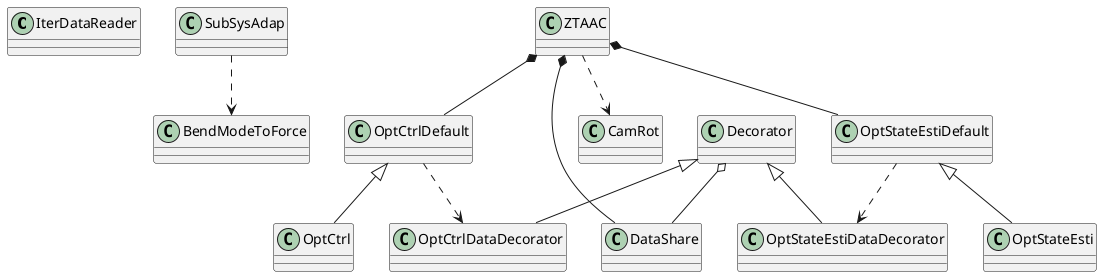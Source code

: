 @startuml
class IterDataReader
SubSysAdap ..> BendModeToForce
Decorator o-- DataShare
Decorator <|-- OptStateEstiDataDecorator
Decorator <|-- OptCtrlDataDecorator
OptStateEstiDefault <|-- OptStateEsti
OptCtrlDefault <|-- OptCtrl
ZTAAC *-- DataShare
ZTAAC *-- OptStateEstiDefault
ZTAAC *-- OptCtrlDefault
ZTAAC ..> CamRot
OptStateEstiDefault ..> OptStateEstiDataDecorator
OptCtrlDefault ..> OptCtrlDataDecorator
@enduml